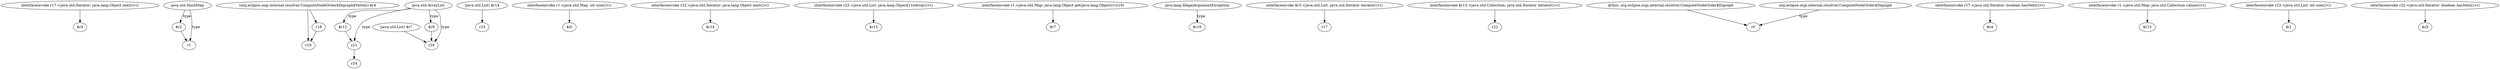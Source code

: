 digraph g {
0[label="interfaceinvoke r17.<java.util.Iterator: java.lang.Object next()>()"]
1[label="$r4"]
0->1[label=""]
2[label="java.util.HashMap"]
3[label="$r2"]
2->3[label="type"]
4[label="(org.eclipse.osgi.internal.resolver.ComputeNodeOrder$Digraph$Vertex) $r4"]
5[label="r19"]
4->5[label=""]
6[label="java.util.ArrayList"]
7[label="r21"]
6->7[label="type"]
8[label="(java.util.List) $r14"]
9[label="r23"]
8->9[label=""]
10[label="interfaceinvoke r1.<java.util.Map: int size()>()"]
11[label="$i0"]
10->11[label=""]
12[label="$r9"]
13[label="r20"]
12->13[label=""]
14[label="interfaceinvoke r22.<java.util.Iterator: java.lang.Object next()>()"]
15[label="$r14"]
14->15[label=""]
16[label="interfaceinvoke r23.<java.util.List: java.lang.Object[] toArray()>()"]
17[label="$r15"]
16->17[label=""]
18[label="interfaceinvoke r1.<java.util.Map: java.lang.Object get(java.lang.Object)>(r19)"]
19[label="$r7"]
18->19[label=""]
6->13[label="type"]
20[label="java.lang.IllegalArgumentException"]
21[label="$r16"]
20->21[label="type"]
6->12[label="type"]
22[label="(java.util.List) $r7"]
22->13[label=""]
23[label="interfaceinvoke $r3.<java.util.List: java.util.Iterator iterator()>()"]
24[label="r17"]
23->24[label=""]
25[label="interfaceinvoke $r13.<java.util.Collection: java.util.Iterator iterator()>()"]
26[label="r22"]
25->26[label=""]
27[label="r1"]
2->27[label="type"]
28[label="@this: org.eclipse.osgi.internal.resolver.ComputeNodeOrder$Digraph"]
29[label="r0"]
28->29[label=""]
30[label="$r12"]
6->30[label="type"]
30->7[label=""]
31[label="interfaceinvoke r17.<java.util.Iterator: boolean hasNext()>()"]
32[label="$z4"]
31->32[label=""]
33[label="org.eclipse.osgi.internal.resolver.ComputeNodeOrder$Digraph"]
33->29[label="type"]
34[label="r24"]
7->34[label=""]
3->27[label=""]
35[label="interfaceinvoke r1.<java.util.Map: java.util.Collection values()>()"]
36[label="$r13"]
35->36[label=""]
37[label="r18"]
4->37[label=""]
38[label="interfaceinvoke r23.<java.util.List: int size()>()"]
39[label="$i1"]
38->39[label=""]
40[label="interfaceinvoke r22.<java.util.Iterator: boolean hasNext()>()"]
41[label="$z5"]
40->41[label=""]
37->5[label=""]
}